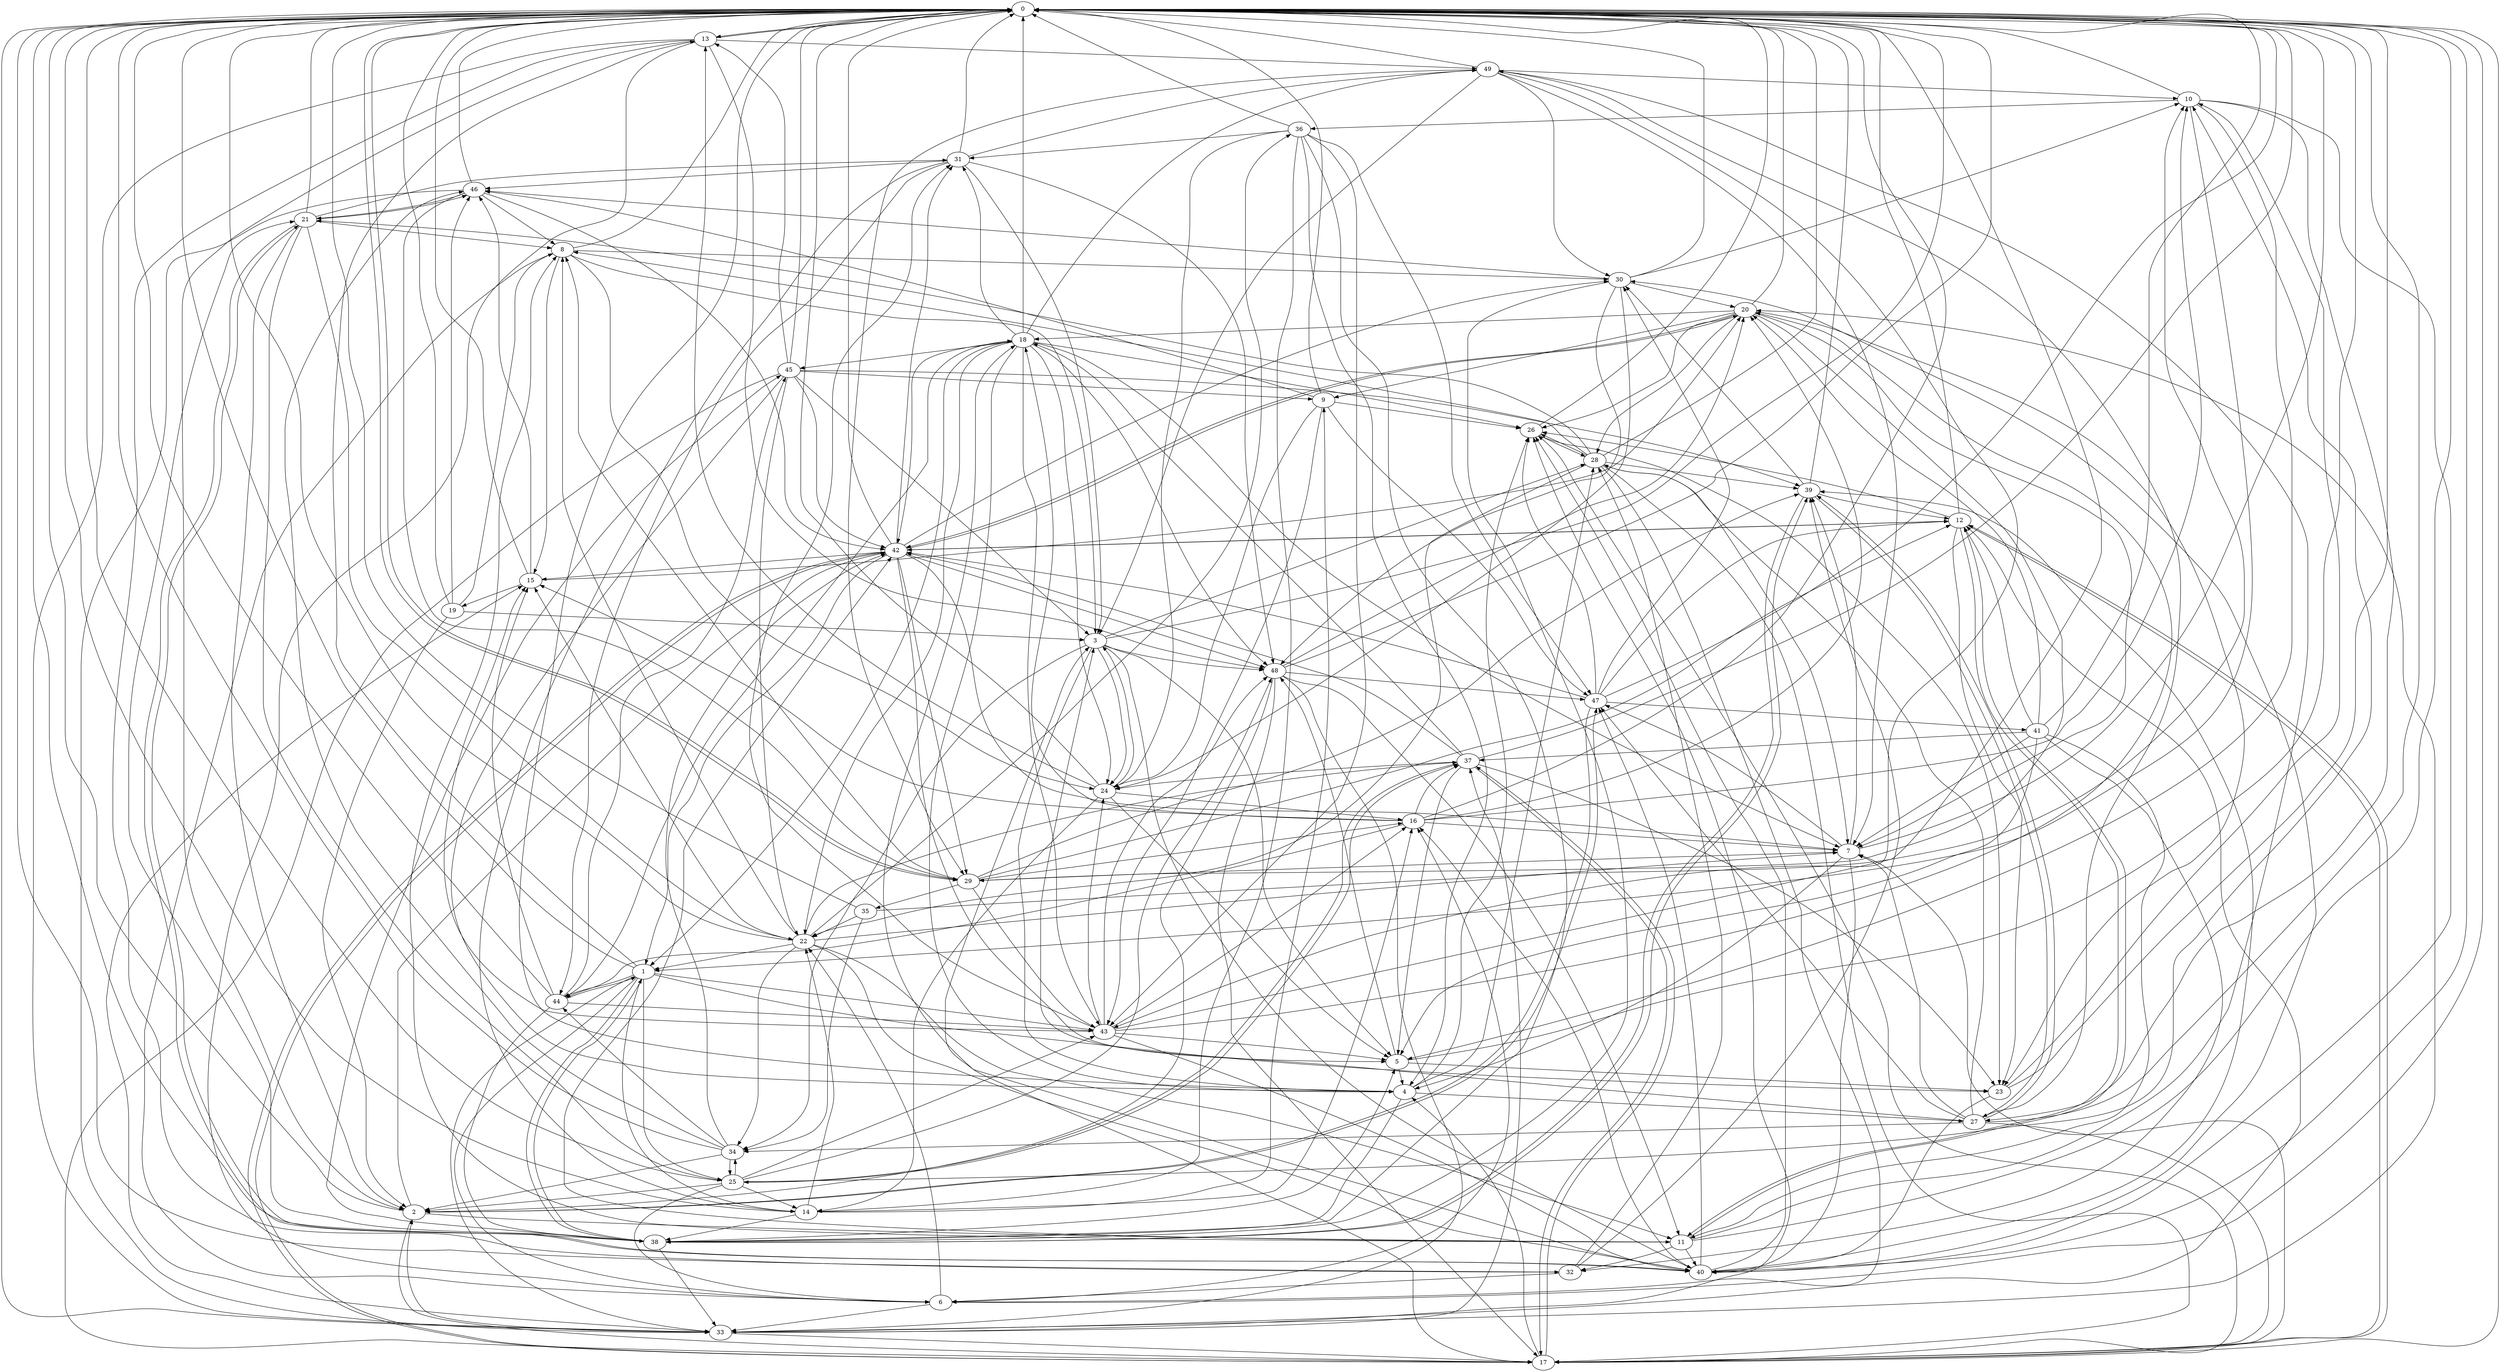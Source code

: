 strict digraph "" {
	0	 [component_delay=3];
	13	 [component_delay=3];
	0 -> 13	 [wire_delay=1];
	29	 [component_delay=3];
	0 -> 29	 [wire_delay=1];
	1	 [component_delay=3];
	1 -> 0	 [wire_delay=1];
	6	 [component_delay=3];
	1 -> 6	 [wire_delay=1];
	1 -> 13	 [wire_delay=1];
	14	 [component_delay=3];
	1 -> 14	 [wire_delay=1];
	23	 [component_delay=3];
	1 -> 23	 [wire_delay=1];
	25	 [component_delay=3];
	1 -> 25	 [wire_delay=1];
	33	 [component_delay=3];
	1 -> 33	 [wire_delay=1];
	38	 [component_delay=3];
	1 -> 38	 [wire_delay=1];
	43	 [component_delay=3];
	1 -> 43	 [wire_delay=1];
	44	 [component_delay=3];
	1 -> 44	 [wire_delay=1];
	2	 [component_delay=3];
	2 -> 0	 [wire_delay=1];
	11	 [component_delay=3];
	2 -> 11	 [wire_delay=1];
	17	 [component_delay=3];
	2 -> 17	 [wire_delay=1];
	42	 [component_delay=3];
	2 -> 42	 [wire_delay=1];
	47	 [component_delay=3];
	2 -> 47	 [wire_delay=1];
	3	 [component_delay=3];
	3 -> 0	 [wire_delay=1];
	4	 [component_delay=3];
	3 -> 4	 [wire_delay=1];
	5	 [component_delay=3];
	3 -> 5	 [wire_delay=1];
	24	 [component_delay=3];
	3 -> 24	 [wire_delay=1];
	28	 [component_delay=3];
	3 -> 28	 [wire_delay=1];
	34	 [component_delay=3];
	3 -> 34	 [wire_delay=1];
	40	 [component_delay=3];
	3 -> 40	 [wire_delay=1];
	48	 [component_delay=3];
	3 -> 48	 [wire_delay=1];
	4 -> 0	 [wire_delay=1];
	26	 [component_delay=3];
	4 -> 26	 [wire_delay=1];
	27	 [component_delay=3];
	4 -> 27	 [wire_delay=1];
	4 -> 28	 [wire_delay=1];
	4 -> 38	 [wire_delay=1];
	5 -> 0	 [wire_delay=1];
	5 -> 4	 [wire_delay=1];
	5 -> 23	 [wire_delay=1];
	5 -> 48	 [wire_delay=1];
	6 -> 0	 [wire_delay=1];
	16	 [component_delay=3];
	6 -> 16	 [wire_delay=1];
	22	 [component_delay=3];
	6 -> 22	 [wire_delay=1];
	6 -> 33	 [wire_delay=1];
	7	 [component_delay=3];
	7 -> 0	 [wire_delay=1];
	7 -> 4	 [wire_delay=1];
	7 -> 29	 [wire_delay=1];
	39	 [component_delay=3];
	7 -> 39	 [wire_delay=1];
	7 -> 40	 [wire_delay=1];
	7 -> 47	 [wire_delay=1];
	8	 [component_delay=3];
	8 -> 0	 [wire_delay=1];
	8 -> 3	 [wire_delay=1];
	8 -> 6	 [wire_delay=1];
	15	 [component_delay=3];
	8 -> 15	 [wire_delay=1];
	8 -> 24	 [wire_delay=1];
	30	 [component_delay=3];
	8 -> 30	 [wire_delay=1];
	9	 [component_delay=3];
	9 -> 0	 [wire_delay=1];
	9 -> 24	 [wire_delay=1];
	9 -> 26	 [wire_delay=1];
	9 -> 43	 [wire_delay=1];
	46	 [component_delay=3];
	9 -> 46	 [wire_delay=1];
	9 -> 47	 [wire_delay=1];
	10	 [component_delay=3];
	10 -> 0	 [wire_delay=1];
	10 -> 1	 [wire_delay=1];
	10 -> 5	 [wire_delay=1];
	10 -> 27	 [wire_delay=1];
	36	 [component_delay=3];
	10 -> 36	 [wire_delay=1];
	10 -> 40	 [wire_delay=1];
	11 -> 0	 [wire_delay=1];
	11 -> 8	 [wire_delay=1];
	12	 [component_delay=3];
	11 -> 12	 [wire_delay=1];
	32	 [component_delay=3];
	11 -> 32	 [wire_delay=1];
	11 -> 40	 [wire_delay=1];
	11 -> 42	 [wire_delay=1];
	49	 [component_delay=3];
	11 -> 49	 [wire_delay=1];
	12 -> 0	 [wire_delay=1];
	12 -> 11	 [wire_delay=1];
	12 -> 17	 [wire_delay=1];
	12 -> 23	 [wire_delay=1];
	12 -> 26	 [wire_delay=1];
	12 -> 42	 [wire_delay=1];
	13 -> 0	 [wire_delay=1];
	13 -> 2	 [wire_delay=1];
	13 -> 6	 [wire_delay=1];
	13 -> 32	 [wire_delay=1];
	13 -> 33	 [wire_delay=1];
	13 -> 48	 [wire_delay=1];
	13 -> 49	 [wire_delay=1];
	14 -> 0	 [wire_delay=1];
	14 -> 9	 [wire_delay=1];
	14 -> 16	 [wire_delay=1];
	14 -> 22	 [wire_delay=1];
	14 -> 38	 [wire_delay=1];
	15 -> 0	 [wire_delay=1];
	19	 [component_delay=3];
	15 -> 19	 [wire_delay=1];
	20	 [component_delay=3];
	15 -> 20	 [wire_delay=1];
	15 -> 46	 [wire_delay=1];
	16 -> 0	 [wire_delay=1];
	16 -> 7	 [wire_delay=1];
	16 -> 10	 [wire_delay=1];
	16 -> 15	 [wire_delay=1];
	18	 [component_delay=3];
	16 -> 18	 [wire_delay=1];
	16 -> 20	 [wire_delay=1];
	37	 [component_delay=3];
	16 -> 37	 [wire_delay=1];
	16 -> 44	 [wire_delay=1];
	17 -> 0	 [wire_delay=1];
	17 -> 3	 [wire_delay=1];
	17 -> 4	 [wire_delay=1];
	17 -> 7	 [wire_delay=1];
	17 -> 12	 [wire_delay=1];
	17 -> 26	 [wire_delay=1];
	17 -> 37	 [wire_delay=1];
	17 -> 42	 [wire_delay=1];
	18 -> 0	 [wire_delay=1];
	18 -> 1	 [wire_delay=1];
	18 -> 4	 [wire_delay=1];
	18 -> 7	 [wire_delay=1];
	18 -> 22	 [wire_delay=1];
	18 -> 24	 [wire_delay=1];
	18 -> 26	 [wire_delay=1];
	31	 [component_delay=3];
	18 -> 31	 [wire_delay=1];
	18 -> 42	 [wire_delay=1];
	18 -> 43	 [wire_delay=1];
	45	 [component_delay=3];
	18 -> 45	 [wire_delay=1];
	18 -> 48	 [wire_delay=1];
	18 -> 49	 [wire_delay=1];
	19 -> 0	 [wire_delay=1];
	19 -> 2	 [wire_delay=1];
	19 -> 3	 [wire_delay=1];
	19 -> 8	 [wire_delay=1];
	19 -> 46	 [wire_delay=1];
	20 -> 0	 [wire_delay=1];
	20 -> 7	 [wire_delay=1];
	20 -> 9	 [wire_delay=1];
	20 -> 18	 [wire_delay=1];
	20 -> 23	 [wire_delay=1];
	20 -> 26	 [wire_delay=1];
	20 -> 28	 [wire_delay=1];
	20 -> 29	 [wire_delay=1];
	20 -> 42	 [wire_delay=1];
	21	 [component_delay=3];
	21 -> 0	 [wire_delay=1];
	21 -> 2	 [wire_delay=1];
	21 -> 8	 [wire_delay=1];
	21 -> 22	 [wire_delay=1];
	21 -> 25	 [wire_delay=1];
	21 -> 31	 [wire_delay=1];
	21 -> 40	 [wire_delay=1];
	21 -> 46	 [wire_delay=1];
	22 -> 0	 [wire_delay=1];
	22 -> 1	 [wire_delay=1];
	22 -> 7	 [wire_delay=1];
	22 -> 8	 [wire_delay=1];
	22 -> 11	 [wire_delay=1];
	22 -> 15	 [wire_delay=1];
	22 -> 34	 [wire_delay=1];
	22 -> 36	 [wire_delay=1];
	22 -> 37	 [wire_delay=1];
	22 -> 40	 [wire_delay=1];
	23 -> 0	 [wire_delay=1];
	23 -> 10	 [wire_delay=1];
	23 -> 40	 [wire_delay=1];
	24 -> 0	 [wire_delay=1];
	24 -> 3	 [wire_delay=1];
	24 -> 5	 [wire_delay=1];
	24 -> 13	 [wire_delay=1];
	24 -> 14	 [wire_delay=1];
	24 -> 16	 [wire_delay=1];
	25 -> 0	 [wire_delay=1];
	25 -> 2	 [wire_delay=1];
	25 -> 6	 [wire_delay=1];
	25 -> 10	 [wire_delay=1];
	25 -> 14	 [wire_delay=1];
	25 -> 34	 [wire_delay=1];
	25 -> 37	 [wire_delay=1];
	25 -> 43	 [wire_delay=1];
	25 -> 48	 [wire_delay=1];
	26 -> 0	 [wire_delay=1];
	26 -> 23	 [wire_delay=1];
	26 -> 28	 [wire_delay=1];
	27 -> 0	 [wire_delay=1];
	27 -> 3	 [wire_delay=1];
	27 -> 7	 [wire_delay=1];
	27 -> 17	 [wire_delay=1];
	27 -> 28	 [wire_delay=1];
	27 -> 34	 [wire_delay=1];
	27 -> 39	 [wire_delay=1];
	27 -> 47	 [wire_delay=1];
	27 -> 49	 [wire_delay=1];
	28 -> 0	 [wire_delay=1];
	28 -> 6	 [wire_delay=1];
	28 -> 7	 [wire_delay=1];
	28 -> 8	 [wire_delay=1];
	28 -> 17	 [wire_delay=1];
	28 -> 21	 [wire_delay=1];
	28 -> 22	 [wire_delay=1];
	28 -> 26	 [wire_delay=1];
	28 -> 39	 [wire_delay=1];
	29 -> 0	 [wire_delay=1];
	29 -> 8	 [wire_delay=1];
	29 -> 12	 [wire_delay=1];
	29 -> 16	 [wire_delay=1];
	35	 [component_delay=3];
	29 -> 35	 [wire_delay=1];
	29 -> 39	 [wire_delay=1];
	29 -> 43	 [wire_delay=1];
	30 -> 0	 [wire_delay=1];
	30 -> 10	 [wire_delay=1];
	30 -> 20	 [wire_delay=1];
	30 -> 24	 [wire_delay=1];
	30 -> 38	 [wire_delay=1];
	30 -> 46	 [wire_delay=1];
	30 -> 48	 [wire_delay=1];
	31 -> 0	 [wire_delay=1];
	31 -> 3	 [wire_delay=1];
	31 -> 14	 [wire_delay=1];
	31 -> 44	 [wire_delay=1];
	31 -> 46	 [wire_delay=1];
	31 -> 48	 [wire_delay=1];
	31 -> 49	 [wire_delay=1];
	32 -> 0	 [wire_delay=1];
	32 -> 6	 [wire_delay=1];
	32 -> 28	 [wire_delay=1];
	32 -> 39	 [wire_delay=1];
	33 -> 0	 [wire_delay=1];
	33 -> 2	 [wire_delay=1];
	33 -> 12	 [wire_delay=1];
	33 -> 15	 [wire_delay=1];
	33 -> 17	 [wire_delay=1];
	33 -> 20	 [wire_delay=1];
	33 -> 26	 [wire_delay=1];
	33 -> 37	 [wire_delay=1];
	34 -> 0	 [wire_delay=1];
	34 -> 2	 [wire_delay=1];
	34 -> 25	 [wire_delay=1];
	34 -> 42	 [wire_delay=1];
	34 -> 44	 [wire_delay=1];
	34 -> 46	 [wire_delay=1];
	35 -> 0	 [wire_delay=1];
	35 -> 10	 [wire_delay=1];
	35 -> 22	 [wire_delay=1];
	35 -> 34	 [wire_delay=1];
	36 -> 0	 [wire_delay=1];
	36 -> 4	 [wire_delay=1];
	36 -> 14	 [wire_delay=1];
	36 -> 24	 [wire_delay=1];
	36 -> 31	 [wire_delay=1];
	36 -> 38	 [wire_delay=1];
	36 -> 43	 [wire_delay=1];
	36 -> 47	 [wire_delay=1];
	37 -> 0	 [wire_delay=1];
	37 -> 5	 [wire_delay=1];
	37 -> 17	 [wire_delay=1];
	37 -> 18	 [wire_delay=1];
	37 -> 23	 [wire_delay=1];
	37 -> 24	 [wire_delay=1];
	37 -> 25	 [wire_delay=1];
	37 -> 42	 [wire_delay=1];
	38 -> 0	 [wire_delay=1];
	38 -> 1	 [wire_delay=1];
	38 -> 5	 [wire_delay=1];
	38 -> 21	 [wire_delay=1];
	38 -> 33	 [wire_delay=1];
	38 -> 39	 [wire_delay=1];
	38 -> 45	 [wire_delay=1];
	39 -> 0	 [wire_delay=1];
	39 -> 12	 [wire_delay=1];
	39 -> 27	 [wire_delay=1];
	39 -> 30	 [wire_delay=1];
	39 -> 38	 [wire_delay=1];
	40 -> 0	 [wire_delay=1];
	40 -> 16	 [wire_delay=1];
	40 -> 18	 [wire_delay=1];
	40 -> 21	 [wire_delay=1];
	40 -> 26	 [wire_delay=1];
	40 -> 30	 [wire_delay=1];
	40 -> 39	 [wire_delay=1];
	40 -> 47	 [wire_delay=1];
	41	 [component_delay=3];
	41 -> 0	 [wire_delay=1];
	41 -> 5	 [wire_delay=1];
	41 -> 7	 [wire_delay=1];
	41 -> 11	 [wire_delay=1];
	41 -> 12	 [wire_delay=1];
	41 -> 20	 [wire_delay=1];
	41 -> 32	 [wire_delay=1];
	41 -> 37	 [wire_delay=1];
	42 -> 0	 [wire_delay=1];
	42 -> 1	 [wire_delay=1];
	42 -> 5	 [wire_delay=1];
	42 -> 7	 [wire_delay=1];
	42 -> 12	 [wire_delay=1];
	42 -> 15	 [wire_delay=1];
	42 -> 17	 [wire_delay=1];
	42 -> 20	 [wire_delay=1];
	42 -> 29	 [wire_delay=1];
	42 -> 30	 [wire_delay=1];
	42 -> 31	 [wire_delay=1];
	42 -> 48	 [wire_delay=1];
	43 -> 0	 [wire_delay=1];
	43 -> 5	 [wire_delay=1];
	43 -> 15	 [wire_delay=1];
	43 -> 16	 [wire_delay=1];
	43 -> 20	 [wire_delay=1];
	43 -> 24	 [wire_delay=1];
	43 -> 31	 [wire_delay=1];
	43 -> 40	 [wire_delay=1];
	43 -> 48	 [wire_delay=1];
	44 -> 0	 [wire_delay=1];
	44 -> 1	 [wire_delay=1];
	44 -> 15	 [wire_delay=1];
	44 -> 18	 [wire_delay=1];
	44 -> 38	 [wire_delay=1];
	44 -> 43	 [wire_delay=1];
	44 -> 45	 [wire_delay=1];
	45 -> 0	 [wire_delay=1];
	45 -> 3	 [wire_delay=1];
	45 -> 4	 [wire_delay=1];
	45 -> 9	 [wire_delay=1];
	45 -> 13	 [wire_delay=1];
	45 -> 17	 [wire_delay=1];
	45 -> 22	 [wire_delay=1];
	45 -> 39	 [wire_delay=1];
	45 -> 42	 [wire_delay=1];
	46 -> 0	 [wire_delay=1];
	46 -> 8	 [wire_delay=1];
	46 -> 21	 [wire_delay=1];
	46 -> 29	 [wire_delay=1];
	46 -> 33	 [wire_delay=1];
	46 -> 42	 [wire_delay=1];
	47 -> 0	 [wire_delay=1];
	47 -> 2	 [wire_delay=1];
	47 -> 12	 [wire_delay=1];
	47 -> 26	 [wire_delay=1];
	47 -> 30	 [wire_delay=1];
	47 -> 41	 [wire_delay=1];
	47 -> 42	 [wire_delay=1];
	48 -> 0	 [wire_delay=1];
	48 -> 2	 [wire_delay=1];
	48 -> 11	 [wire_delay=1];
	48 -> 17	 [wire_delay=1];
	48 -> 20	 [wire_delay=1];
	48 -> 33	 [wire_delay=1];
	48 -> 47	 [wire_delay=1];
	49 -> 0	 [wire_delay=1];
	49 -> 3	 [wire_delay=1];
	49 -> 7	 [wire_delay=1];
	49 -> 10	 [wire_delay=1];
	49 -> 29	 [wire_delay=1];
	49 -> 30	 [wire_delay=1];
	49 -> 43	 [wire_delay=1];
}

